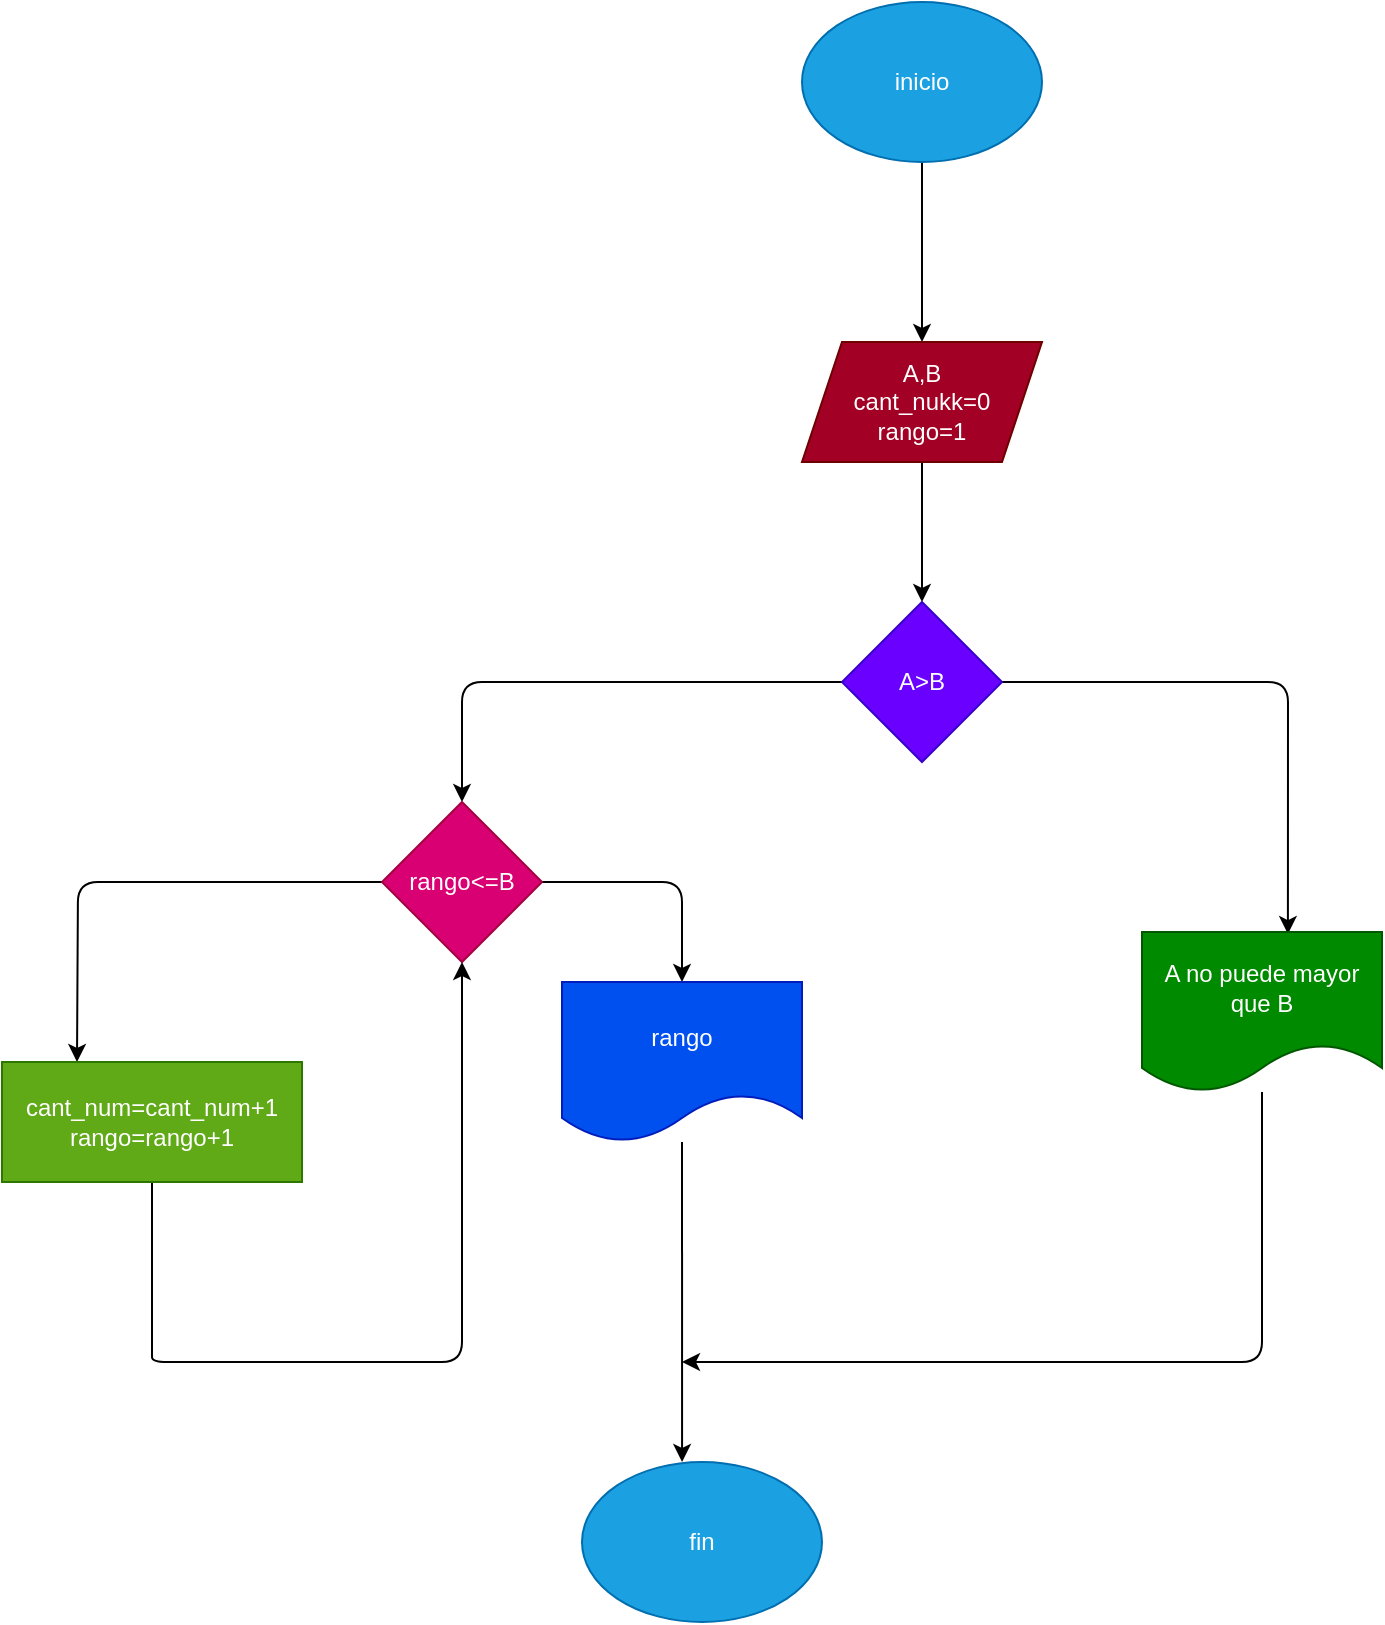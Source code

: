 <mxfile>
    <diagram id="GGCGBFb6bErtIZ_6ylzl" name="Página-1">
        <mxGraphModel dx="650" dy="409" grid="1" gridSize="10" guides="1" tooltips="1" connect="1" arrows="1" fold="1" page="1" pageScale="1" pageWidth="827" pageHeight="1169" math="0" shadow="0">
            <root>
                <mxCell id="0"/>
                <mxCell id="1" parent="0"/>
                <mxCell id="4" value="" style="edgeStyle=none;html=1;" edge="1" parent="1" source="2" target="3">
                    <mxGeometry relative="1" as="geometry"/>
                </mxCell>
                <mxCell id="2" value="inicio" style="ellipse;whiteSpace=wrap;html=1;fillColor=#1ba1e2;fontColor=#ffffff;strokeColor=#006EAF;" vertex="1" parent="1">
                    <mxGeometry x="520" y="40" width="120" height="80" as="geometry"/>
                </mxCell>
                <mxCell id="18" style="edgeStyle=none;html=1;entryX=0.5;entryY=0;entryDx=0;entryDy=0;" edge="1" parent="1" source="3" target="5">
                    <mxGeometry relative="1" as="geometry"/>
                </mxCell>
                <mxCell id="3" value="A,B&lt;br&gt;cant_nukk=0&lt;br&gt;rango=1" style="shape=parallelogram;perimeter=parallelogramPerimeter;whiteSpace=wrap;html=1;fixedSize=1;fillColor=#a20025;fontColor=#ffffff;strokeColor=#6F0000;" vertex="1" parent="1">
                    <mxGeometry x="520" y="210" width="120" height="60" as="geometry"/>
                </mxCell>
                <mxCell id="7" style="edgeStyle=none;html=1;entryX=0.608;entryY=0.013;entryDx=0;entryDy=0;entryPerimeter=0;" edge="1" parent="1" source="5" target="6">
                    <mxGeometry relative="1" as="geometry">
                        <Array as="points">
                            <mxPoint x="763" y="380"/>
                        </Array>
                    </mxGeometry>
                </mxCell>
                <mxCell id="9" style="edgeStyle=none;html=1;entryX=0.5;entryY=0;entryDx=0;entryDy=0;" edge="1" parent="1" source="5" target="8">
                    <mxGeometry relative="1" as="geometry">
                        <Array as="points">
                            <mxPoint x="350" y="380"/>
                        </Array>
                    </mxGeometry>
                </mxCell>
                <mxCell id="5" value="A&amp;gt;B" style="rhombus;whiteSpace=wrap;html=1;fillColor=#6a00ff;fontColor=#ffffff;strokeColor=#3700CC;" vertex="1" parent="1">
                    <mxGeometry x="540" y="340" width="80" height="80" as="geometry"/>
                </mxCell>
                <mxCell id="14" style="edgeStyle=none;html=1;" edge="1" parent="1" source="6">
                    <mxGeometry relative="1" as="geometry">
                        <mxPoint x="460" y="720" as="targetPoint"/>
                        <Array as="points">
                            <mxPoint x="750" y="720"/>
                        </Array>
                    </mxGeometry>
                </mxCell>
                <mxCell id="6" value="A no puede mayor&lt;br&gt;que B" style="shape=document;whiteSpace=wrap;html=1;boundedLbl=1;fillColor=#008a00;fontColor=#ffffff;strokeColor=#005700;" vertex="1" parent="1">
                    <mxGeometry x="690" y="505" width="120" height="80" as="geometry"/>
                </mxCell>
                <mxCell id="11" style="edgeStyle=none;html=1;entryX=0.5;entryY=0;entryDx=0;entryDy=0;" edge="1" parent="1" source="8" target="10">
                    <mxGeometry relative="1" as="geometry">
                        <Array as="points">
                            <mxPoint x="460" y="480"/>
                        </Array>
                    </mxGeometry>
                </mxCell>
                <mxCell id="16" style="edgeStyle=none;html=1;entryX=0.25;entryY=0;entryDx=0;entryDy=0;" edge="1" parent="1" source="8" target="15">
                    <mxGeometry relative="1" as="geometry">
                        <Array as="points">
                            <mxPoint x="158" y="480"/>
                        </Array>
                    </mxGeometry>
                </mxCell>
                <mxCell id="8" value="rango&amp;lt;=B" style="rhombus;whiteSpace=wrap;html=1;fillColor=#d80073;fontColor=#ffffff;strokeColor=#A50040;" vertex="1" parent="1">
                    <mxGeometry x="310" y="440" width="80" height="80" as="geometry"/>
                </mxCell>
                <mxCell id="13" style="edgeStyle=none;html=1;entryX=0.417;entryY=0;entryDx=0;entryDy=0;entryPerimeter=0;" edge="1" parent="1" source="10" target="12">
                    <mxGeometry relative="1" as="geometry"/>
                </mxCell>
                <mxCell id="10" value="rango" style="shape=document;whiteSpace=wrap;html=1;boundedLbl=1;fillColor=#0050ef;fontColor=#ffffff;strokeColor=#001DBC;" vertex="1" parent="1">
                    <mxGeometry x="400" y="530" width="120" height="80" as="geometry"/>
                </mxCell>
                <mxCell id="12" value="fin" style="ellipse;whiteSpace=wrap;html=1;fillColor=#1ba1e2;fontColor=#ffffff;strokeColor=#006EAF;" vertex="1" parent="1">
                    <mxGeometry x="410" y="770" width="120" height="80" as="geometry"/>
                </mxCell>
                <mxCell id="17" style="edgeStyle=none;html=1;entryX=0.5;entryY=1;entryDx=0;entryDy=0;" edge="1" parent="1" source="15" target="8">
                    <mxGeometry relative="1" as="geometry">
                        <Array as="points">
                            <mxPoint x="195" y="710"/>
                            <mxPoint x="195" y="720"/>
                            <mxPoint x="210" y="720"/>
                            <mxPoint x="350" y="720"/>
                        </Array>
                    </mxGeometry>
                </mxCell>
                <mxCell id="15" value="cant_num=cant_num+1&lt;br&gt;rango=rango+1" style="rounded=0;whiteSpace=wrap;html=1;fillColor=#60a917;fontColor=#ffffff;strokeColor=#2D7600;" vertex="1" parent="1">
                    <mxGeometry x="120" y="570" width="150" height="60" as="geometry"/>
                </mxCell>
            </root>
        </mxGraphModel>
    </diagram>
</mxfile>